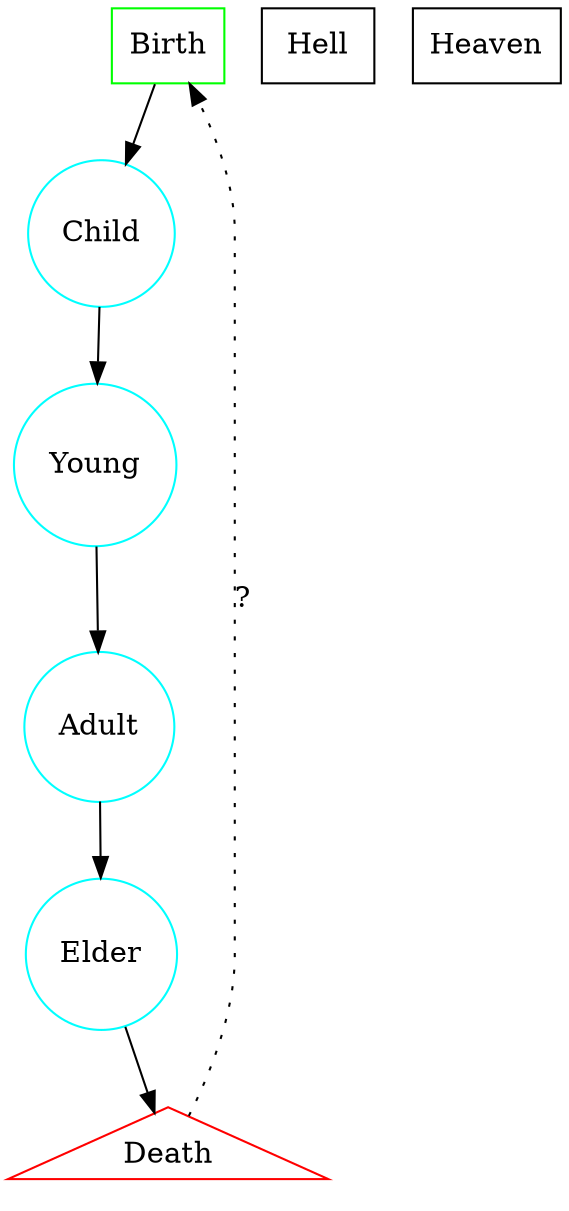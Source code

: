 digraph Life {
Birth [shape=box, color=green];
Child [shape=circle, color=cyan];
Young [shape=circle, color=cyan];
Adult [shape=circle, color=cyan];
Elder [shape=circle, color=cyan];
Death [shape=triangle, color=red];
Hell [shape=box];
Heaven [shape=box];
Birth -> Child;
Child -> Young;
Young -> Adult;
Adult -> Elder;
Elder -> Death;
Death -> Birth [label="?", style=dotted]
}